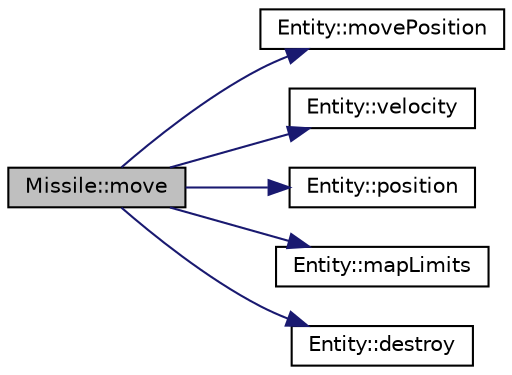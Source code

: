 digraph "Missile::move"
{
  edge [fontname="Helvetica",fontsize="10",labelfontname="Helvetica",labelfontsize="10"];
  node [fontname="Helvetica",fontsize="10",shape=record];
  rankdir="LR";
  Node1 [label="Missile::move",height=0.2,width=0.4,color="black", fillcolor="grey75", style="filled", fontcolor="black"];
  Node1 -> Node2 [color="midnightblue",fontsize="10",style="solid",fontname="Helvetica"];
  Node2 [label="Entity::movePosition",height=0.2,width=0.4,color="black", fillcolor="white", style="filled",URL="$classEntity.html#a992ed60b17206894bd3a8c2aacd63519"];
  Node1 -> Node3 [color="midnightblue",fontsize="10",style="solid",fontname="Helvetica"];
  Node3 [label="Entity::velocity",height=0.2,width=0.4,color="black", fillcolor="white", style="filled",URL="$classEntity.html#ad5a7cbfc0b5cbc6184c403806bc28308"];
  Node1 -> Node4 [color="midnightblue",fontsize="10",style="solid",fontname="Helvetica"];
  Node4 [label="Entity::position",height=0.2,width=0.4,color="black", fillcolor="white", style="filled",URL="$classEntity.html#a46560a758a9dfda4d34ce09f67d41aad"];
  Node1 -> Node5 [color="midnightblue",fontsize="10",style="solid",fontname="Helvetica"];
  Node5 [label="Entity::mapLimits",height=0.2,width=0.4,color="black", fillcolor="white", style="filled",URL="$classEntity.html#a4162bd22d1575aa696315ecda77ce694"];
  Node1 -> Node6 [color="midnightblue",fontsize="10",style="solid",fontname="Helvetica"];
  Node6 [label="Entity::destroy",height=0.2,width=0.4,color="black", fillcolor="white", style="filled",URL="$classEntity.html#a691dbe5f9ec930c27af2af0b97907a9e"];
}
